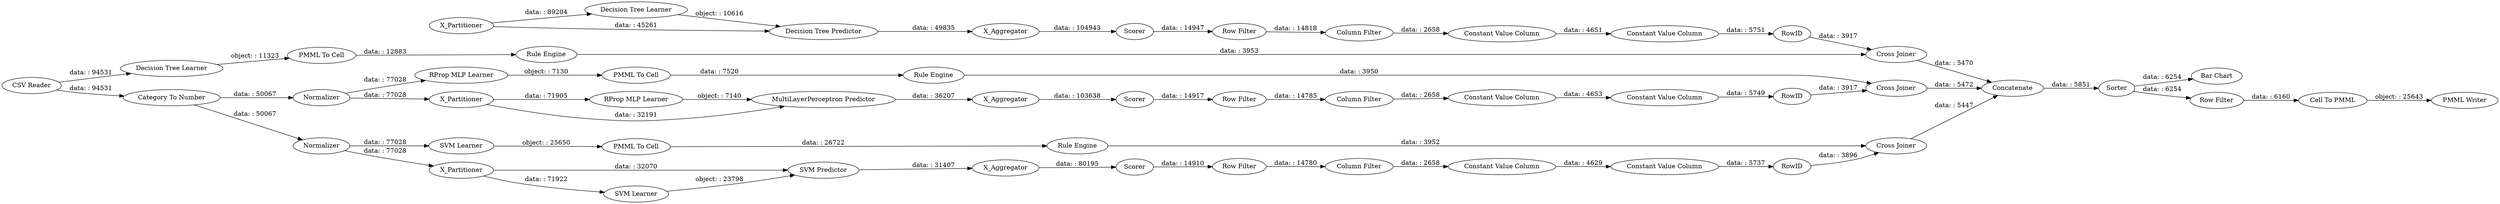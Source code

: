 digraph {
	"3127784066853499801_9" [label="Row Filter"]
	"-3604750398388808667_294" [label="Column Filter"]
	"-3895769217727806098_7" [label=X_Aggregator]
	"-3895769217727806098_32" [label="Decision Tree Predictor"]
	"3127784066853499801_294" [label="Column Filter"]
	"-979020742561270695_293" [label=RowID]
	"8394072070598860131_40" [label=Scorer]
	"-979020742561270695_9" [label="Row Filter"]
	"-3895769217727806098_31" [label="Decision Tree Learner"]
	"-3662833059382310649_33" [label="SVM Learner"]
	"-3451533653853765727_34" [label="Rule Engine"]
	"-448399829756370938_34" [label="Rule Engine"]
	"5702167852826379784_58" [label="Category To Number"]
	"5702167852826379784_59" [label="Bar Chart"]
	"8394072070598860131_39" [label=Normalizer]
	"-448399829756370938_35" [label="RProp MLP Learner"]
	"5702167852826379784_61" [label="PMML Writer"]
	"5702167852826379784_60" [label=Concatenate]
	"-3895769217727806098_2" [label=X_Partitioner]
	"1670453248650887809_41" [label=Scorer]
	"-3895769217727806098_38" [label="Cross Joiner"]
	"-979020742561270695_290" [label="Constant Value Column"]
	"1670453248650887809_7" [label=X_Aggregator]
	"-3604750398388808667_9" [label="Row Filter"]
	"-448399829756370938_22" [label="PMML To Cell"]
	"-3604750398388808667_290" [label="Constant Value Column"]
	"8394072070598860131_31" [label="RProp MLP Learner"]
	"1670453248650887809_40" [label=Normalizer]
	"-3604750398388808667_293" [label=RowID]
	"-979020742561270695_292" [label="Constant Value Column"]
	"8394072070598860131_38" [label="Cross Joiner"]
	"-3662833059382310649_35" [label="Rule Engine"]
	"3127784066853499801_290" [label="Constant Value Column"]
	"5702167852826379784_63" [label="CSV Reader"]
	"-3895769217727806098_39" [label=Scorer]
	"1670453248650887809_2" [label=X_Partitioner]
	"-3451533653853765727_28" [label="PMML To Cell"]
	"8394072070598860131_32" [label="MultiLayerPerceptron Predictor"]
	"-3604750398388808667_292" [label="Constant Value Column"]
	"3127784066853499801_293" [label=RowID]
	"5702167852826379784_53" [label="Row Filter"]
	"-3451533653853765727_33" [label="Decision Tree Learner"]
	"8394072070598860131_2" [label=X_Partitioner]
	"1670453248650887809_31" [label="SVM Learner"]
	"8394072070598860131_7" [label=X_Aggregator]
	"-3662833059382310649_34" [label="PMML To Cell"]
	"1670453248650887809_32" [label="SVM Predictor"]
	"-979020742561270695_294" [label="Column Filter"]
	"5702167852826379784_52" [label=Sorter]
	"1670453248650887809_39" [label="Cross Joiner"]
	"3127784066853499801_292" [label="Constant Value Column"]
	"5702167852826379784_54" [label="Cell To PMML"]
	"3127784066853499801_9" -> "3127784066853499801_294" [label="data: : 14780"]
	"5702167852826379784_52" -> "5702167852826379784_53" [label="data: : 6254"]
	"5702167852826379784_53" -> "5702167852826379784_54" [label="data: : 6160"]
	"-448399829756370938_22" -> "-448399829756370938_34" [label="data: : 7520"]
	"-3895769217727806098_38" -> "5702167852826379784_60" [label="data: : 5470"]
	"1670453248650887809_31" -> "1670453248650887809_32" [label="object: : 23798"]
	"-3604750398388808667_292" -> "-3604750398388808667_293" [label="data: : 5749"]
	"8394072070598860131_2" -> "8394072070598860131_31" [label="data: : 71905"]
	"5702167852826379784_54" -> "5702167852826379784_61" [label="object: : 25643"]
	"1670453248650887809_2" -> "1670453248650887809_32" [label="data: : 32070"]
	"5702167852826379784_63" -> "-3451533653853765727_33" [label="data: : 94531"]
	"3127784066853499801_290" -> "3127784066853499801_292" [label="data: : 4629"]
	"8394072070598860131_38" -> "5702167852826379784_60" [label="data: : 5472"]
	"-3662833059382310649_33" -> "-3662833059382310649_34" [label="object: : 25650"]
	"-448399829756370938_35" -> "-448399829756370938_22" [label="object: : 7130"]
	"5702167852826379784_63" -> "5702167852826379784_58" [label="data: : 94531"]
	"-448399829756370938_34" -> "8394072070598860131_38" [label="data: : 3950"]
	"1670453248650887809_2" -> "1670453248650887809_31" [label="data: : 71922"]
	"8394072070598860131_39" -> "-448399829756370938_35" [label="data: : 77028"]
	"1670453248650887809_7" -> "1670453248650887809_41" [label="data: : 80195"]
	"8394072070598860131_32" -> "8394072070598860131_7" [label="data: : 36207"]
	"8394072070598860131_40" -> "-3604750398388808667_9" [label="data: : 14917"]
	"-3895769217727806098_31" -> "-3895769217727806098_32" [label="object: : 10616"]
	"-3895769217727806098_2" -> "-3895769217727806098_32" [label="data: : 45261"]
	"-3451533653853765727_34" -> "-3895769217727806098_38" [label="data: : 3953"]
	"5702167852826379784_58" -> "1670453248650887809_40" [label="data: : 50067"]
	"-979020742561270695_293" -> "-3895769217727806098_38" [label="data: : 3917"]
	"-979020742561270695_290" -> "-979020742561270695_292" [label="data: : 4651"]
	"-979020742561270695_294" -> "-979020742561270695_290" [label="data: : 2658"]
	"-3451533653853765727_33" -> "-3451533653853765727_28" [label="object: : 11323"]
	"-3895769217727806098_7" -> "-3895769217727806098_39" [label="data: : 104943"]
	"1670453248650887809_40" -> "-3662833059382310649_33" [label="data: : 77028"]
	"3127784066853499801_294" -> "3127784066853499801_290" [label="data: : 2658"]
	"-979020742561270695_9" -> "-979020742561270695_294" [label="data: : 14818"]
	"-3604750398388808667_9" -> "-3604750398388808667_294" [label="data: : 14785"]
	"3127784066853499801_293" -> "1670453248650887809_39" [label="data: : 3896"]
	"8394072070598860131_39" -> "8394072070598860131_2" [label="data: : 77028"]
	"-3451533653853765727_28" -> "-3451533653853765727_34" [label="data: : 12883"]
	"-979020742561270695_292" -> "-979020742561270695_293" [label="data: : 5751"]
	"-3895769217727806098_2" -> "-3895769217727806098_31" [label="data: : 89204"]
	"-3662833059382310649_35" -> "1670453248650887809_39" [label="data: : 3952"]
	"-3604750398388808667_290" -> "-3604750398388808667_292" [label="data: : 4653"]
	"1670453248650887809_41" -> "3127784066853499801_9" [label="data: : 14910"]
	"5702167852826379784_58" -> "8394072070598860131_39" [label="data: : 50067"]
	"-3662833059382310649_34" -> "-3662833059382310649_35" [label="data: : 26722"]
	"1670453248650887809_32" -> "1670453248650887809_7" [label="data: : 31407"]
	"1670453248650887809_39" -> "5702167852826379784_60" [label="data: : 5447"]
	"8394072070598860131_7" -> "8394072070598860131_40" [label="data: : 103638"]
	"5702167852826379784_60" -> "5702167852826379784_52" [label="data: : 5851"]
	"8394072070598860131_2" -> "8394072070598860131_32" [label="data: : 32191"]
	"1670453248650887809_40" -> "1670453248650887809_2" [label="data: : 77028"]
	"5702167852826379784_52" -> "5702167852826379784_59" [label="data: : 6254"]
	"8394072070598860131_31" -> "8394072070598860131_32" [label="object: : 7140"]
	"3127784066853499801_292" -> "3127784066853499801_293" [label="data: : 5737"]
	"-3895769217727806098_39" -> "-979020742561270695_9" [label="data: : 14947"]
	"-3604750398388808667_294" -> "-3604750398388808667_290" [label="data: : 2658"]
	"-3895769217727806098_32" -> "-3895769217727806098_7" [label="data: : 49835"]
	"-3604750398388808667_293" -> "8394072070598860131_38" [label="data: : 3917"]
	rankdir=LR
}
